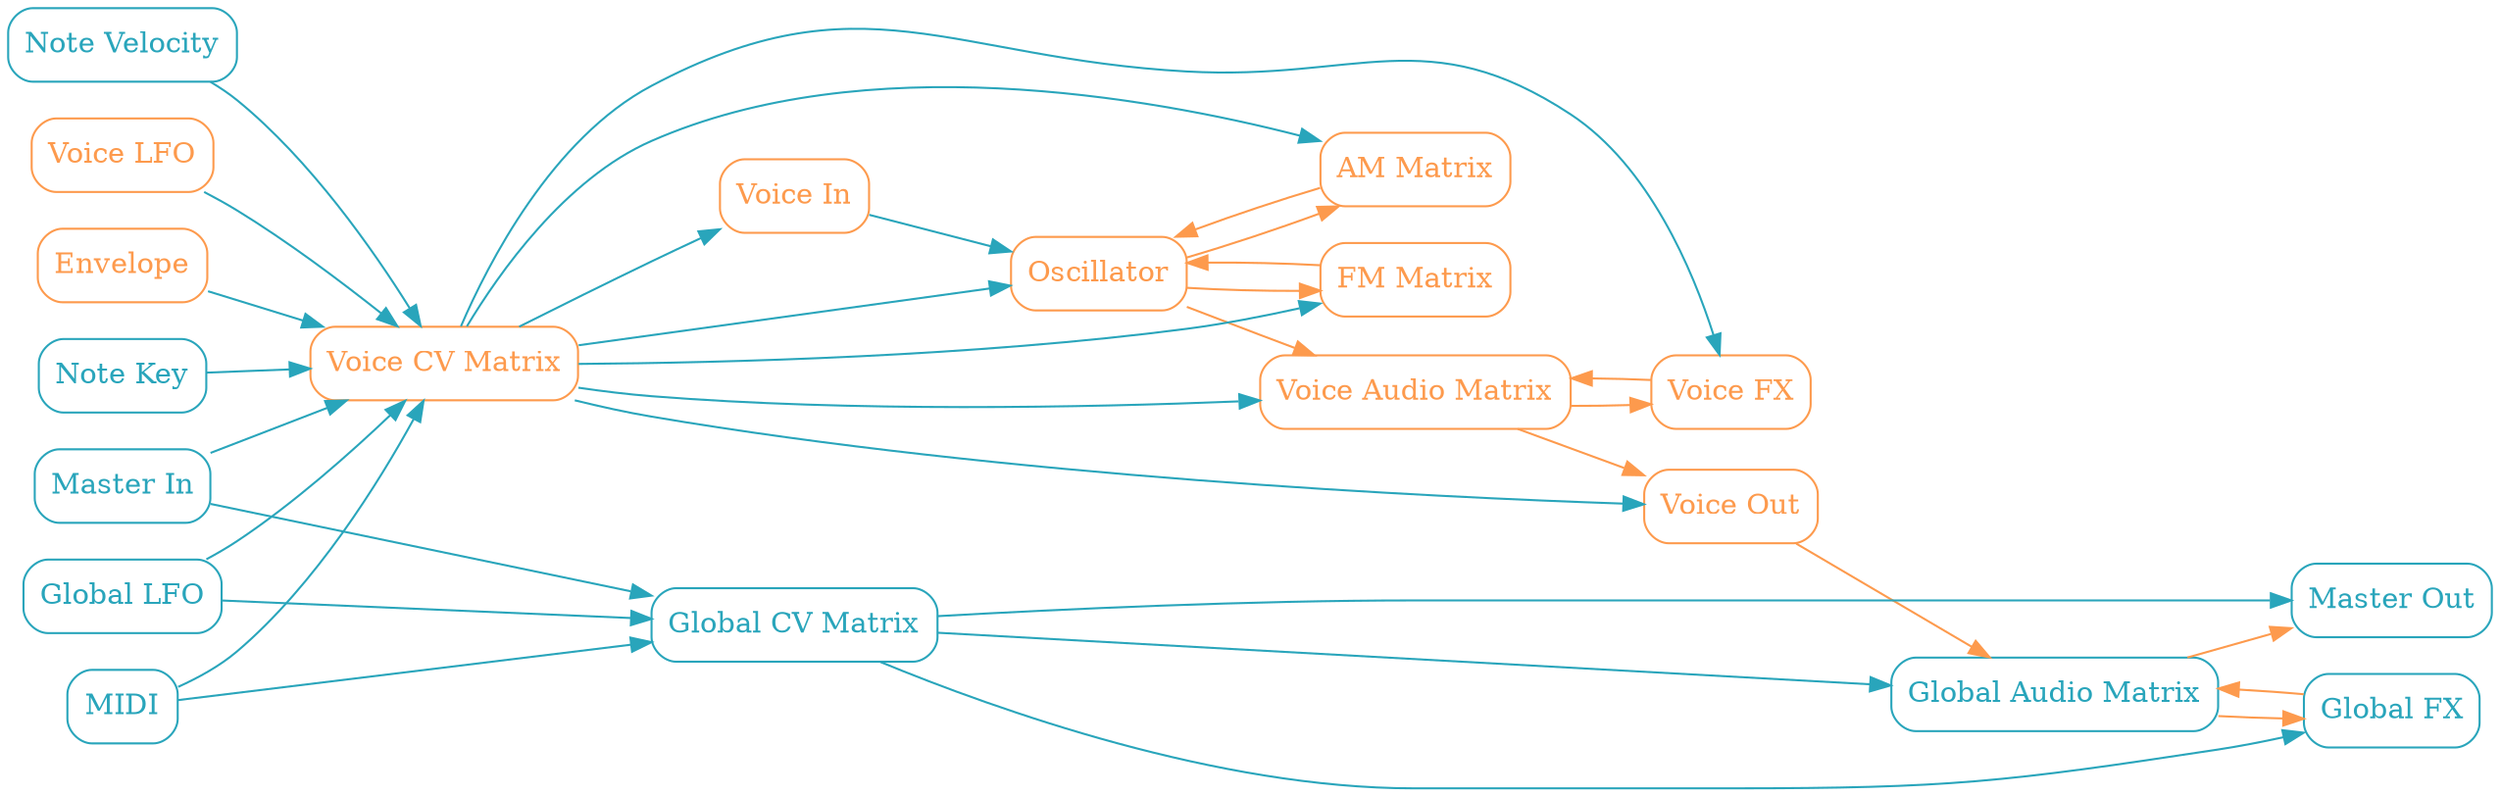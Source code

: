digraph Synth {
  rankdir="LR";

  comment="Nodes"
  "Voice In" [shape="rect", style="rounded", color="#FD9A4D", fontcolor="#FD9A4D"]
  "Voice Out" [shape="rect", style="rounded", color="#FD9A4D", fontcolor="#FD9A4D"]
  "Oscillator" [shape="rect", style="rounded", color="#FD9A4D", fontcolor="#FD9A4D"]
  "Voice FX" [shape="rect", style="rounded", color="#FD9A4D", fontcolor="#FD9A4D"]
  "Voice LFO" [shape="rect", style="rounded", color="#FD9A4D", fontcolor="#FD9A4D"]
  "Envelope" [shape="rect", style="rounded", color="#FD9A4D", fontcolor="#FD9A4D"]
  "AM Matrix" [shape="rect", style="rounded", color="#FD9A4D", fontcolor="#FD9A4D"]
  "FM Matrix" [shape="rect", style="rounded", color="#FD9A4D", fontcolor="#FD9A4D"]
  "Voice CV Matrix" [shape="rect", style="rounded", color="#FD9A4D", fontcolor="#FD9A4D"]
  "Voice Audio Matrix" [shape="rect", style="rounded", color="#FD9A4D", fontcolor="#FD9A4D"]

  "Master In" [shape="rect", style="rounded", color="#29A5BB", fontcolor="#29A5BB"]
  "Master Out" [shape="rect", style="rounded", color="#29A5BB", fontcolor="#29A5BB"]
  "Global FX" [shape="rect", style="rounded", color="#29A5BB", fontcolor="#29A5BB"]
  "Global LFO" [shape="rect", style="rounded", color="#29A5BB", fontcolor="#29A5BB"]
  "Global CV Matrix" [shape="rect", style="rounded", color="#29A5BB", fontcolor="#29A5BB"]
  "Global Audio Matrix" [shape="rect", style="rounded", color="#29A5BB", fontcolor="#29A5BB"]

  "MIDI" [shape="rect", style="rounded", color="#29A5BB", fontcolor="#29A5BB"]
  "Note Key" [shape="rect", style="rounded", color="#29A5BB", fontcolor="#29A5BB"]
  "Note Velocity" [shape="rect", style="rounded", color="#29A5BB", fontcolor="#29A5BB"]

  comment="Audio edges"
  "Oscillator" -> "AM Matrix" [color="#FD9A4D"]
  "AM Matrix" -> "Oscillator" [color="#FD9A4D"]
  "Oscillator" -> "FM Matrix" [color="#FD9A4D"]
  "FM Matrix" -> "Oscillator" [color="#FD9A4D"]
  "Oscillator" -> "Voice Audio Matrix" [color="#FD9A4D"]
  "Voice FX" -> "Voice Audio Matrix" [color="#FD9A4D"]
  "Voice Audio Matrix" -> "Voice FX" [color="#FD9A4D"]
  "Voice Audio Matrix" -> "Voice Out" [color="#FD9A4D"]
  "Voice Out" -> "Global Audio Matrix" [color="#FD9A4D"]
  "Global Audio Matrix" -> "Global FX" [color="#FD9A4D"]
  "Global FX" -> "Global Audio Matrix" [color="#FD9A4D"]
  "Global Audio Matrix" -> "Master Out" [color="#FD9A4D"]

  comment="CV edges"
  "MIDI" -> "Voice CV Matrix" [color="#29A5BB"]
  "Note Key" -> "Voice CV Matrix" [color="#29A5BB"]
  "Note Velocity" -> "Voice CV Matrix" [color="#29A5BB"]
  "Master In" -> "Voice CV Matrix" [color="#29A5BB"]
  "Global LFO" -> "Voice CV Matrix" [color="#29A5BB"]
  "Envelope" -> "Voice CV Matrix" [color="#29A5BB"]
  "Voice LFO" -> "Voice CV Matrix" [color="#29A5BB"]
  "Voice In" -> "Oscillator" [color="#29A5BB"]
  "Voice CV Matrix" -> "Voice In" [color="#29A5BB"]
  "Voice CV Matrix" -> "Oscillator" [color="#29A5BB"]
  "Voice CV Matrix" -> "AM Matrix" [color="#29A5BB"]
  "Voice CV Matrix" -> "FM Matrix" [color="#29A5BB"]
  "Voice CV Matrix" -> "Voice FX" [color="#29A5BB"]
  "Voice CV Matrix" -> "Voice Audio Matrix" [color="#29A5BB"]
  "Voice CV Matrix" -> "Voice Out" [color="#29A5BB"]
  "MIDI" -> "Global CV Matrix" [color="#29A5BB"]
  "Master In" -> "Global CV Matrix" [color="#29A5BB"]
  "Global LFO" -> "Global CV Matrix" [color="#29A5BB"]
  "Global CV Matrix" -> "Master Out" [color="#29A5BB"]
  "Global CV Matrix" -> "Global FX" [color="#29A5BB"]
  "Global CV Matrix" -> "Global Audio Matrix" [color="#29A5BB"]
}